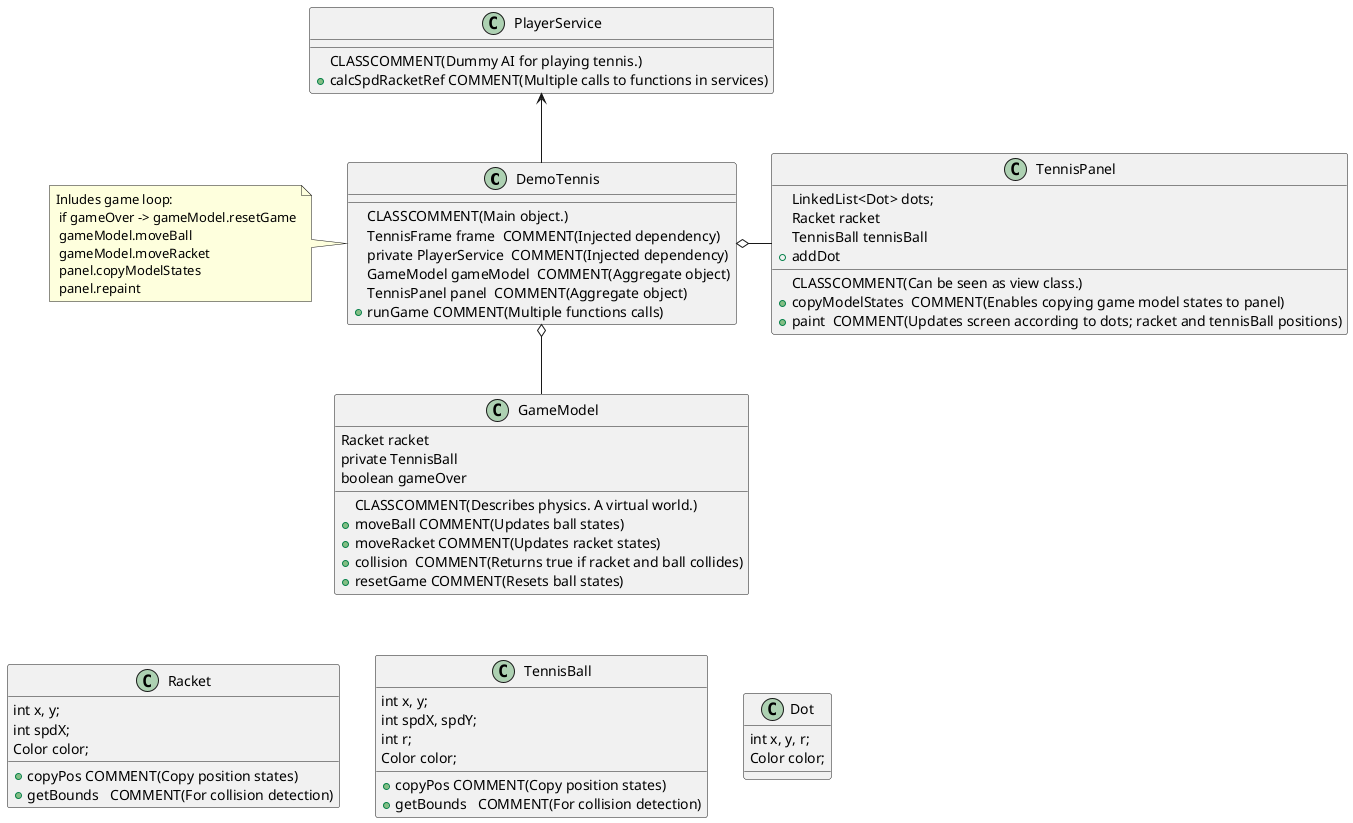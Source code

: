 @startuml
'https://plantuml.com/class-diagram

class DemoTennis {
 CLASSCOMMENT(Main object.)
 TennisFrame frame  COMMENT(Injected dependency)
 private PlayerService  COMMENT(Injected dependency)
 GameModel gameModel  COMMENT(Aggregate object)
 TennisPanel panel  COMMENT(Aggregate object)
 +runGame COMMENT(Multiple functions calls)
 }

 note left of DemoTennis
   Inludes game loop:
    if gameOver -> gameModel.resetGame
    gameModel.moveBall
    gameModel.moveRacket
    panel.copyModelStates
    panel.repaint
 end note


 class GameModel {
  CLASSCOMMENT(Describes physics. A virtual world.)
  Racket racket
  private TennisBall
  boolean gameOver
  +moveBall COMMENT(Updates ball states)
  +moveRacket COMMENT(Updates racket states)
  +collision  COMMENT(Returns true if racket and ball collides)
  +resetGame COMMENT(Resets ball states)
  }

  class PlayerService {
   CLASSCOMMENT(Dummy AI for playing tennis.)
  +calcSpdRacketRef COMMENT(Multiple calls to functions in services)
   }
   
 class TennisPanel {
  CLASSCOMMENT(Can be seen as view class.)
  LinkedList<Dot> dots;
  Racket racket
  TennisBall tennisBall
  +addDot
  +copyModelStates  COMMENT(Enables copying game model states to panel)
  +paint  COMMENT(Updates screen according to dots; racket and tennisBall positions)
   
  }


   class Racket {
  int x, y;
  int spdX;
  Color color;
 +copyPos COMMENT(Copy position states)
 +getBounds   COMMENT(For collision detection)
 }
 
class TennisBall {
    int x, y;
   int spdX, spdY;
   int r;
   Color color;
   +copyPos COMMENT(Copy position states)
   +getBounds   COMMENT(For collision detection)
  }

     class Dot {
    int x, y, r;
    Color color;
   }


DemoTennis -up-> PlayerService
DemoTennis o-down- GameModel
DemoTennis o-down TennisPanel
GameModel -[hidden]-> TennisBall
GameModel -[hidden]-> Racket
GameModel -[hidden]-> Dot

@enduml